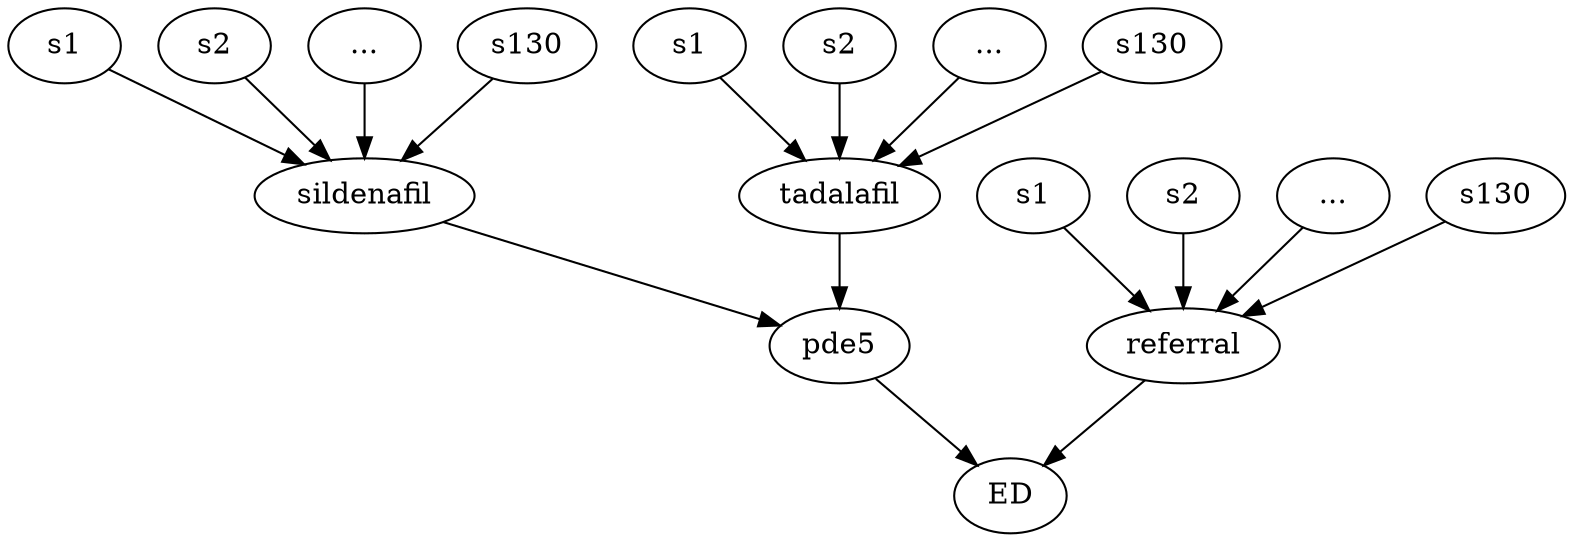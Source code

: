 digraph{

s1 -> sildenafil;
s2 -> sildenafil;
s4 [label="..."]
s4 -> sildenafil;
s130 -> sildenafil;

s1a [label="s1"]
s2a [label="s2"]
s3a [label="..."]
s4a [label="s130"]
s1a -> tadalafil;
s2a -> tadalafil;
s3a -> tadalafil;
s4a -> tadalafil;

tadalafil -> pde5;
sildenafil -> pde5;

s1r [label="s1"]
s2r [label="s2"]
s3r [label="..."]
s4r [label="s130"]
s1r -> referral;
s2r -> referral;
s3r -> referral;
s4r -> referral;

pde5 -> ED;
referral -> ED;

}
